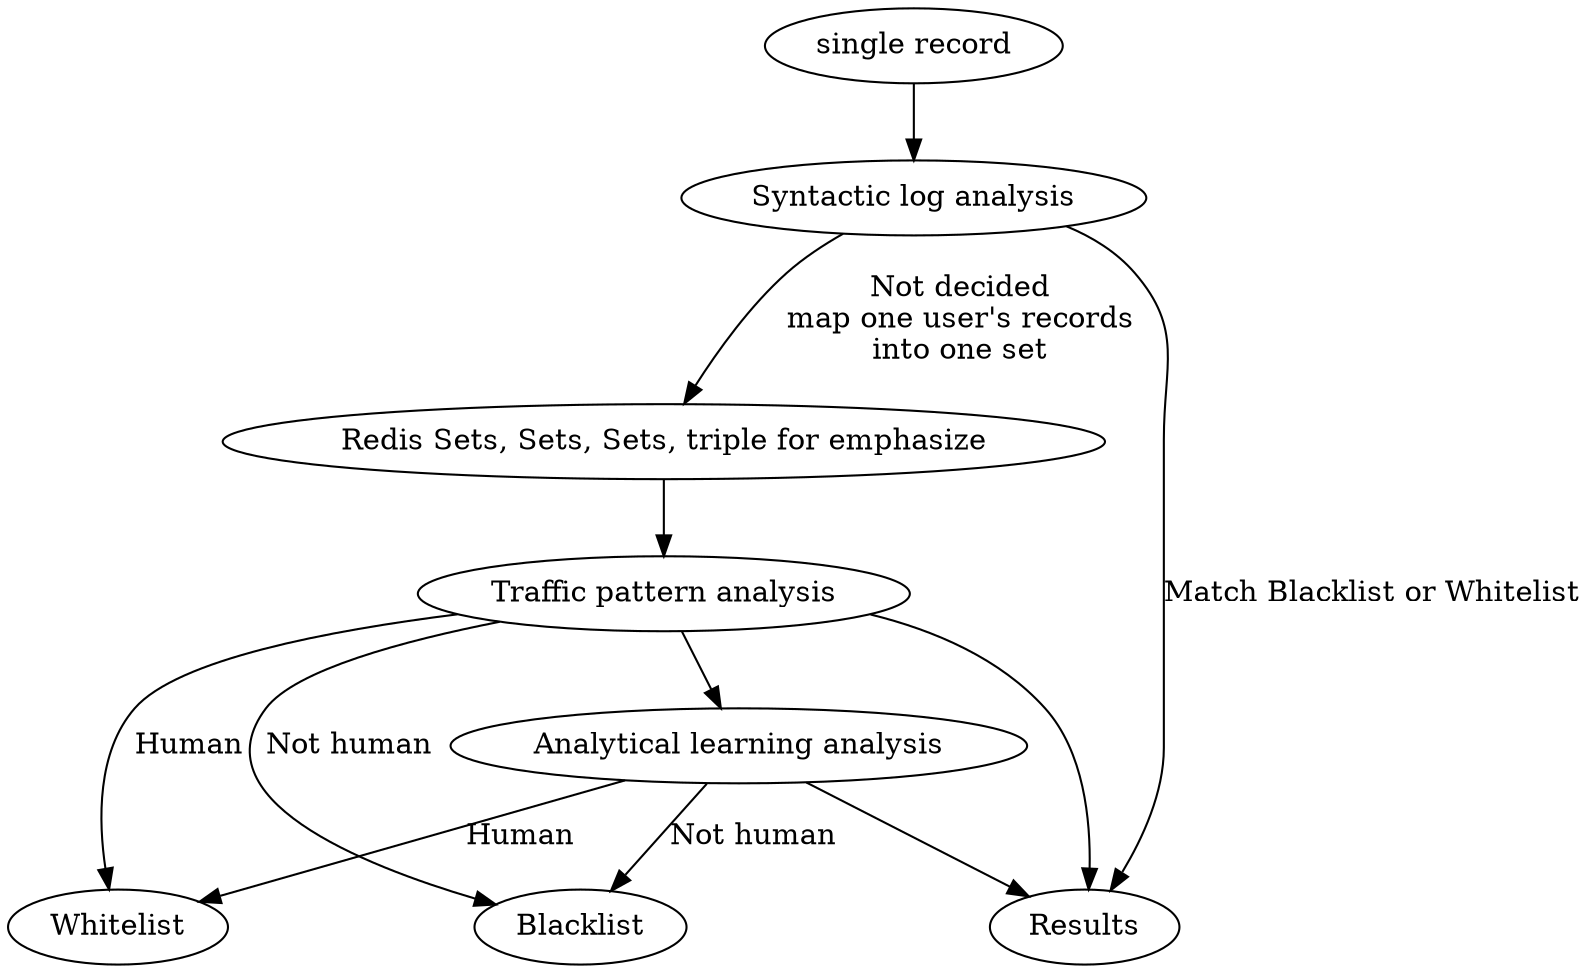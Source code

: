 digraph G{
    
    record1 [label = "single record"]


    node1 [label = "Syntactic log analysis"];

    node2 [label = "Traffic pattern analysis"];

    node3 [label = "Analytical learning analysis"];



    redis1 [label = "Blacklist"]

    redis2 [label = "Whitelist"]

    redis3 [label = "Redis Sets, Sets, Sets, triple for emphasize"]

    redis4 [label = "Results"]


    


    record1 -> node1

    node1 -> redis3 [label = "Not decided\nmap one user's records\ninto one set"]
    
    node1 -> redis4 [label = "Match Blacklist or Whitelist"]

    redis3 -> node2

    node2 -> redis1 [label = "Not human"]
    node2 -> redis2 [label = "Human"]
    node2 -> redis4

    node2 -> node3

    node3 -> redis1 [label = "Not human"]
    node3 -> redis2 [label = "Human"]
    node3 -> redis4
}
